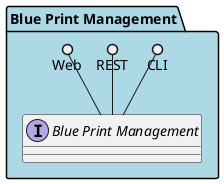 @startuml



package "Blue Print Management" #lightblue {

    interface "Blue Print Management" as i {
    
    }


    CLI ()-- i
    REST ()-- i
    Web ()-- i
    


}

@enduml

